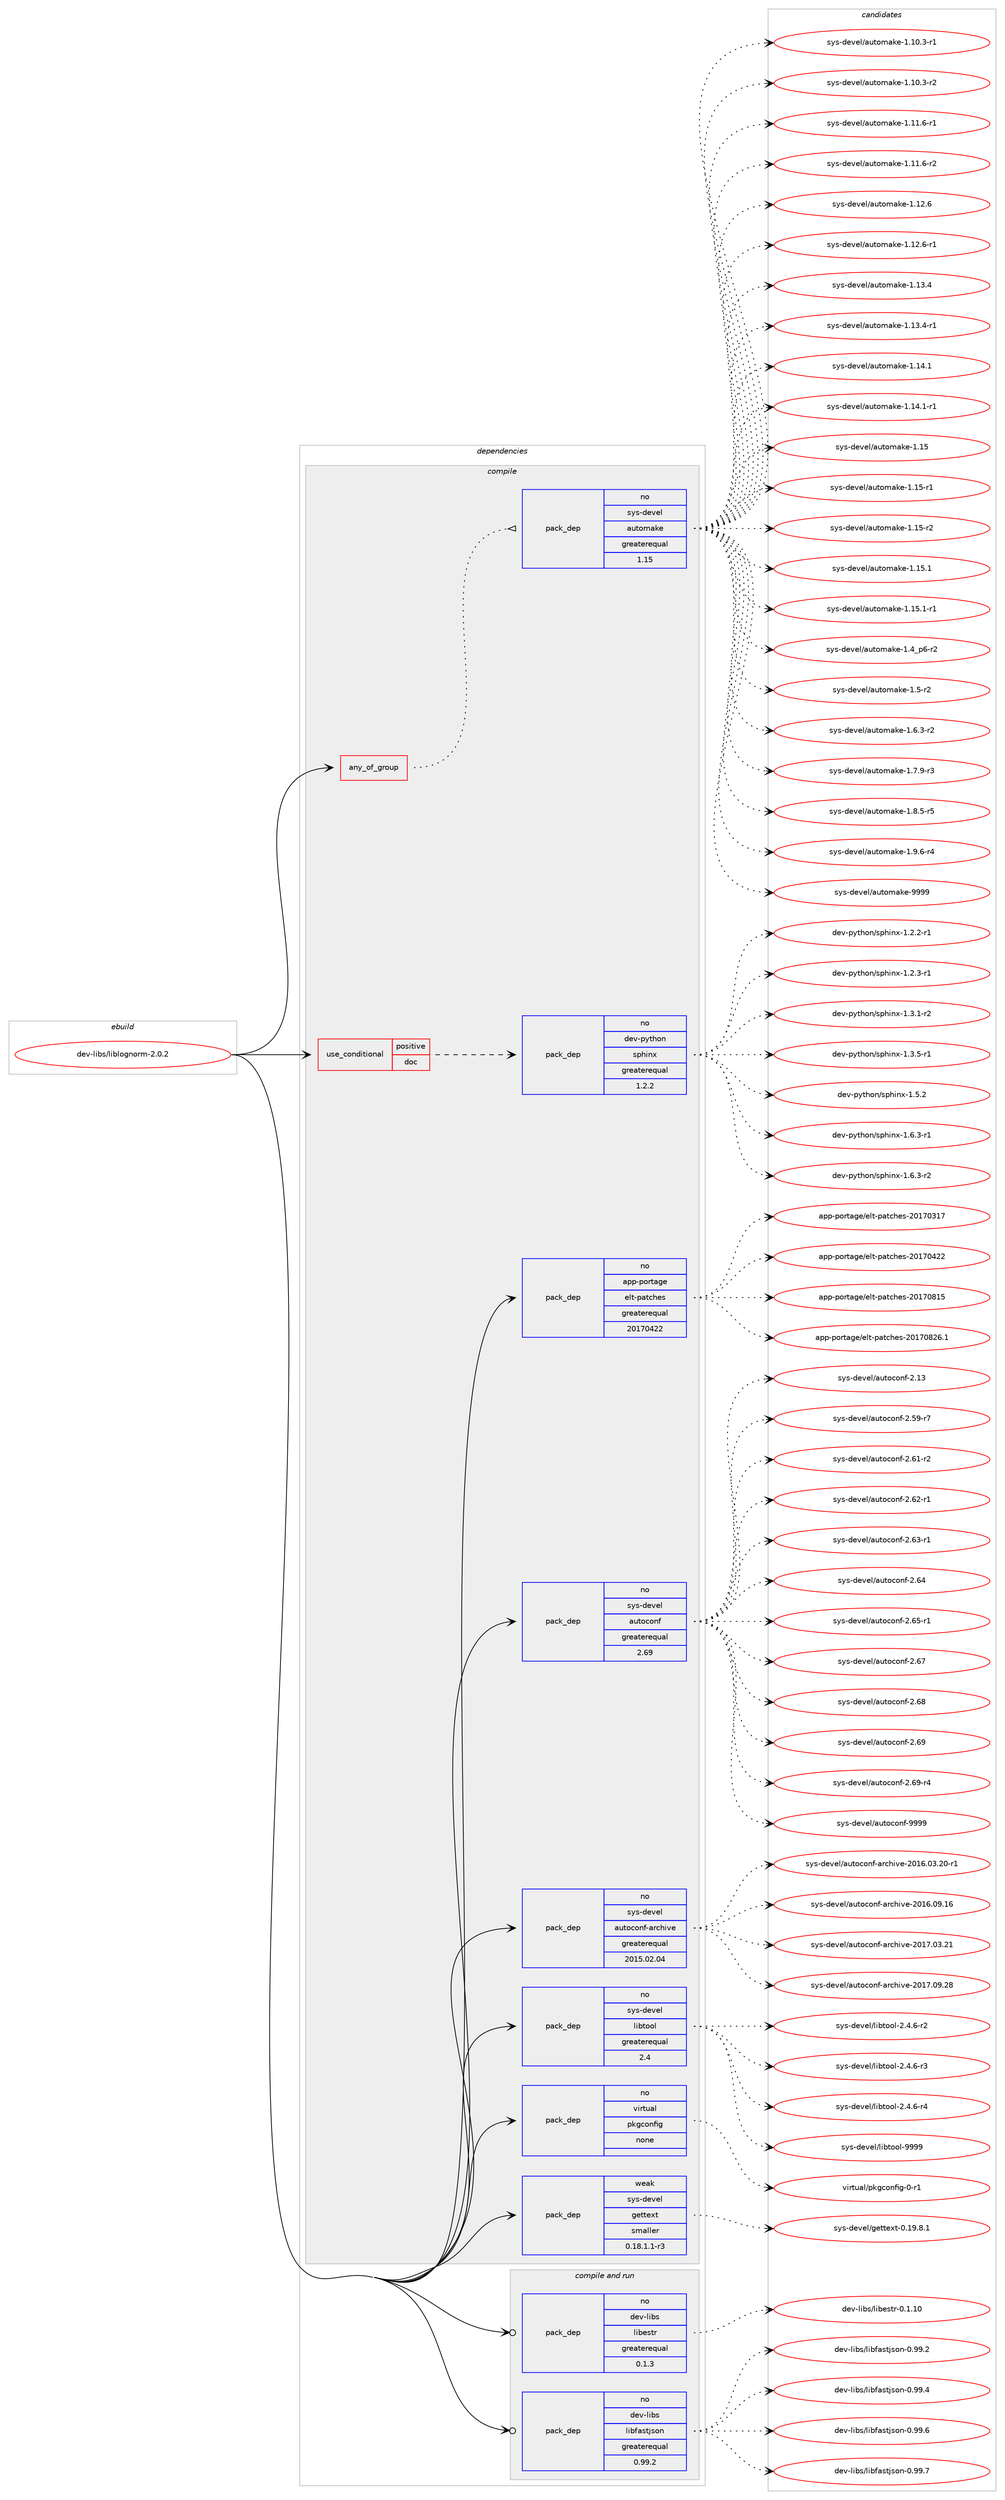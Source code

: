 digraph prolog {

# *************
# Graph options
# *************

newrank=true;
concentrate=true;
compound=true;
graph [rankdir=LR,fontname=Helvetica,fontsize=10,ranksep=1.5];#, ranksep=2.5, nodesep=0.2];
edge  [arrowhead=vee];
node  [fontname=Helvetica,fontsize=10];

# **********
# The ebuild
# **********

subgraph cluster_leftcol {
color=gray;
rank=same;
label=<<i>ebuild</i>>;
id [label="dev-libs/liblognorm-2.0.2", color=red, width=4, href="../dev-libs/liblognorm-2.0.2.svg"];
}

# ****************
# The dependencies
# ****************

subgraph cluster_midcol {
color=gray;
label=<<i>dependencies</i>>;
subgraph cluster_compile {
fillcolor="#eeeeee";
style=filled;
label=<<i>compile</i>>;
subgraph any3392 {
dependency115816 [label=<<TABLE BORDER="0" CELLBORDER="1" CELLSPACING="0" CELLPADDING="4"><TR><TD CELLPADDING="10">any_of_group</TD></TR></TABLE>>, shape=none, color=red];subgraph pack87379 {
dependency115817 [label=<<TABLE BORDER="0" CELLBORDER="1" CELLSPACING="0" CELLPADDING="4" WIDTH="220"><TR><TD ROWSPAN="6" CELLPADDING="30">pack_dep</TD></TR><TR><TD WIDTH="110">no</TD></TR><TR><TD>sys-devel</TD></TR><TR><TD>automake</TD></TR><TR><TD>greaterequal</TD></TR><TR><TD>1.15</TD></TR></TABLE>>, shape=none, color=blue];
}
dependency115816:e -> dependency115817:w [weight=20,style="dotted",arrowhead="oinv"];
}
id:e -> dependency115816:w [weight=20,style="solid",arrowhead="vee"];
subgraph cond25015 {
dependency115818 [label=<<TABLE BORDER="0" CELLBORDER="1" CELLSPACING="0" CELLPADDING="4"><TR><TD ROWSPAN="3" CELLPADDING="10">use_conditional</TD></TR><TR><TD>positive</TD></TR><TR><TD>doc</TD></TR></TABLE>>, shape=none, color=red];
subgraph pack87380 {
dependency115819 [label=<<TABLE BORDER="0" CELLBORDER="1" CELLSPACING="0" CELLPADDING="4" WIDTH="220"><TR><TD ROWSPAN="6" CELLPADDING="30">pack_dep</TD></TR><TR><TD WIDTH="110">no</TD></TR><TR><TD>dev-python</TD></TR><TR><TD>sphinx</TD></TR><TR><TD>greaterequal</TD></TR><TR><TD>1.2.2</TD></TR></TABLE>>, shape=none, color=blue];
}
dependency115818:e -> dependency115819:w [weight=20,style="dashed",arrowhead="vee"];
}
id:e -> dependency115818:w [weight=20,style="solid",arrowhead="vee"];
subgraph pack87381 {
dependency115820 [label=<<TABLE BORDER="0" CELLBORDER="1" CELLSPACING="0" CELLPADDING="4" WIDTH="220"><TR><TD ROWSPAN="6" CELLPADDING="30">pack_dep</TD></TR><TR><TD WIDTH="110">no</TD></TR><TR><TD>app-portage</TD></TR><TR><TD>elt-patches</TD></TR><TR><TD>greaterequal</TD></TR><TR><TD>20170422</TD></TR></TABLE>>, shape=none, color=blue];
}
id:e -> dependency115820:w [weight=20,style="solid",arrowhead="vee"];
subgraph pack87382 {
dependency115821 [label=<<TABLE BORDER="0" CELLBORDER="1" CELLSPACING="0" CELLPADDING="4" WIDTH="220"><TR><TD ROWSPAN="6" CELLPADDING="30">pack_dep</TD></TR><TR><TD WIDTH="110">no</TD></TR><TR><TD>sys-devel</TD></TR><TR><TD>autoconf</TD></TR><TR><TD>greaterequal</TD></TR><TR><TD>2.69</TD></TR></TABLE>>, shape=none, color=blue];
}
id:e -> dependency115821:w [weight=20,style="solid",arrowhead="vee"];
subgraph pack87383 {
dependency115822 [label=<<TABLE BORDER="0" CELLBORDER="1" CELLSPACING="0" CELLPADDING="4" WIDTH="220"><TR><TD ROWSPAN="6" CELLPADDING="30">pack_dep</TD></TR><TR><TD WIDTH="110">no</TD></TR><TR><TD>sys-devel</TD></TR><TR><TD>autoconf-archive</TD></TR><TR><TD>greaterequal</TD></TR><TR><TD>2015.02.04</TD></TR></TABLE>>, shape=none, color=blue];
}
id:e -> dependency115822:w [weight=20,style="solid",arrowhead="vee"];
subgraph pack87384 {
dependency115823 [label=<<TABLE BORDER="0" CELLBORDER="1" CELLSPACING="0" CELLPADDING="4" WIDTH="220"><TR><TD ROWSPAN="6" CELLPADDING="30">pack_dep</TD></TR><TR><TD WIDTH="110">no</TD></TR><TR><TD>sys-devel</TD></TR><TR><TD>libtool</TD></TR><TR><TD>greaterequal</TD></TR><TR><TD>2.4</TD></TR></TABLE>>, shape=none, color=blue];
}
id:e -> dependency115823:w [weight=20,style="solid",arrowhead="vee"];
subgraph pack87385 {
dependency115824 [label=<<TABLE BORDER="0" CELLBORDER="1" CELLSPACING="0" CELLPADDING="4" WIDTH="220"><TR><TD ROWSPAN="6" CELLPADDING="30">pack_dep</TD></TR><TR><TD WIDTH="110">no</TD></TR><TR><TD>virtual</TD></TR><TR><TD>pkgconfig</TD></TR><TR><TD>none</TD></TR><TR><TD></TD></TR></TABLE>>, shape=none, color=blue];
}
id:e -> dependency115824:w [weight=20,style="solid",arrowhead="vee"];
subgraph pack87386 {
dependency115825 [label=<<TABLE BORDER="0" CELLBORDER="1" CELLSPACING="0" CELLPADDING="4" WIDTH="220"><TR><TD ROWSPAN="6" CELLPADDING="30">pack_dep</TD></TR><TR><TD WIDTH="110">weak</TD></TR><TR><TD>sys-devel</TD></TR><TR><TD>gettext</TD></TR><TR><TD>smaller</TD></TR><TR><TD>0.18.1.1-r3</TD></TR></TABLE>>, shape=none, color=blue];
}
id:e -> dependency115825:w [weight=20,style="solid",arrowhead="vee"];
}
subgraph cluster_compileandrun {
fillcolor="#eeeeee";
style=filled;
label=<<i>compile and run</i>>;
subgraph pack87387 {
dependency115826 [label=<<TABLE BORDER="0" CELLBORDER="1" CELLSPACING="0" CELLPADDING="4" WIDTH="220"><TR><TD ROWSPAN="6" CELLPADDING="30">pack_dep</TD></TR><TR><TD WIDTH="110">no</TD></TR><TR><TD>dev-libs</TD></TR><TR><TD>libestr</TD></TR><TR><TD>greaterequal</TD></TR><TR><TD>0.1.3</TD></TR></TABLE>>, shape=none, color=blue];
}
id:e -> dependency115826:w [weight=20,style="solid",arrowhead="odotvee"];
subgraph pack87388 {
dependency115827 [label=<<TABLE BORDER="0" CELLBORDER="1" CELLSPACING="0" CELLPADDING="4" WIDTH="220"><TR><TD ROWSPAN="6" CELLPADDING="30">pack_dep</TD></TR><TR><TD WIDTH="110">no</TD></TR><TR><TD>dev-libs</TD></TR><TR><TD>libfastjson</TD></TR><TR><TD>greaterequal</TD></TR><TR><TD>0.99.2</TD></TR></TABLE>>, shape=none, color=blue];
}
id:e -> dependency115827:w [weight=20,style="solid",arrowhead="odotvee"];
}
subgraph cluster_run {
fillcolor="#eeeeee";
style=filled;
label=<<i>run</i>>;
}
}

# **************
# The candidates
# **************

subgraph cluster_choices {
rank=same;
color=gray;
label=<<i>candidates</i>>;

subgraph choice87379 {
color=black;
nodesep=1;
choice11512111545100101118101108479711711611110997107101454946494846514511449 [label="sys-devel/automake-1.10.3-r1", color=red, width=4,href="../sys-devel/automake-1.10.3-r1.svg"];
choice11512111545100101118101108479711711611110997107101454946494846514511450 [label="sys-devel/automake-1.10.3-r2", color=red, width=4,href="../sys-devel/automake-1.10.3-r2.svg"];
choice11512111545100101118101108479711711611110997107101454946494946544511449 [label="sys-devel/automake-1.11.6-r1", color=red, width=4,href="../sys-devel/automake-1.11.6-r1.svg"];
choice11512111545100101118101108479711711611110997107101454946494946544511450 [label="sys-devel/automake-1.11.6-r2", color=red, width=4,href="../sys-devel/automake-1.11.6-r2.svg"];
choice1151211154510010111810110847971171161111099710710145494649504654 [label="sys-devel/automake-1.12.6", color=red, width=4,href="../sys-devel/automake-1.12.6.svg"];
choice11512111545100101118101108479711711611110997107101454946495046544511449 [label="sys-devel/automake-1.12.6-r1", color=red, width=4,href="../sys-devel/automake-1.12.6-r1.svg"];
choice1151211154510010111810110847971171161111099710710145494649514652 [label="sys-devel/automake-1.13.4", color=red, width=4,href="../sys-devel/automake-1.13.4.svg"];
choice11512111545100101118101108479711711611110997107101454946495146524511449 [label="sys-devel/automake-1.13.4-r1", color=red, width=4,href="../sys-devel/automake-1.13.4-r1.svg"];
choice1151211154510010111810110847971171161111099710710145494649524649 [label="sys-devel/automake-1.14.1", color=red, width=4,href="../sys-devel/automake-1.14.1.svg"];
choice11512111545100101118101108479711711611110997107101454946495246494511449 [label="sys-devel/automake-1.14.1-r1", color=red, width=4,href="../sys-devel/automake-1.14.1-r1.svg"];
choice115121115451001011181011084797117116111109971071014549464953 [label="sys-devel/automake-1.15", color=red, width=4,href="../sys-devel/automake-1.15.svg"];
choice1151211154510010111810110847971171161111099710710145494649534511449 [label="sys-devel/automake-1.15-r1", color=red, width=4,href="../sys-devel/automake-1.15-r1.svg"];
choice1151211154510010111810110847971171161111099710710145494649534511450 [label="sys-devel/automake-1.15-r2", color=red, width=4,href="../sys-devel/automake-1.15-r2.svg"];
choice1151211154510010111810110847971171161111099710710145494649534649 [label="sys-devel/automake-1.15.1", color=red, width=4,href="../sys-devel/automake-1.15.1.svg"];
choice11512111545100101118101108479711711611110997107101454946495346494511449 [label="sys-devel/automake-1.15.1-r1", color=red, width=4,href="../sys-devel/automake-1.15.1-r1.svg"];
choice115121115451001011181011084797117116111109971071014549465295112544511450 [label="sys-devel/automake-1.4_p6-r2", color=red, width=4,href="../sys-devel/automake-1.4_p6-r2.svg"];
choice11512111545100101118101108479711711611110997107101454946534511450 [label="sys-devel/automake-1.5-r2", color=red, width=4,href="../sys-devel/automake-1.5-r2.svg"];
choice115121115451001011181011084797117116111109971071014549465446514511450 [label="sys-devel/automake-1.6.3-r2", color=red, width=4,href="../sys-devel/automake-1.6.3-r2.svg"];
choice115121115451001011181011084797117116111109971071014549465546574511451 [label="sys-devel/automake-1.7.9-r3", color=red, width=4,href="../sys-devel/automake-1.7.9-r3.svg"];
choice115121115451001011181011084797117116111109971071014549465646534511453 [label="sys-devel/automake-1.8.5-r5", color=red, width=4,href="../sys-devel/automake-1.8.5-r5.svg"];
choice115121115451001011181011084797117116111109971071014549465746544511452 [label="sys-devel/automake-1.9.6-r4", color=red, width=4,href="../sys-devel/automake-1.9.6-r4.svg"];
choice115121115451001011181011084797117116111109971071014557575757 [label="sys-devel/automake-9999", color=red, width=4,href="../sys-devel/automake-9999.svg"];
dependency115817:e -> choice11512111545100101118101108479711711611110997107101454946494846514511449:w [style=dotted,weight="100"];
dependency115817:e -> choice11512111545100101118101108479711711611110997107101454946494846514511450:w [style=dotted,weight="100"];
dependency115817:e -> choice11512111545100101118101108479711711611110997107101454946494946544511449:w [style=dotted,weight="100"];
dependency115817:e -> choice11512111545100101118101108479711711611110997107101454946494946544511450:w [style=dotted,weight="100"];
dependency115817:e -> choice1151211154510010111810110847971171161111099710710145494649504654:w [style=dotted,weight="100"];
dependency115817:e -> choice11512111545100101118101108479711711611110997107101454946495046544511449:w [style=dotted,weight="100"];
dependency115817:e -> choice1151211154510010111810110847971171161111099710710145494649514652:w [style=dotted,weight="100"];
dependency115817:e -> choice11512111545100101118101108479711711611110997107101454946495146524511449:w [style=dotted,weight="100"];
dependency115817:e -> choice1151211154510010111810110847971171161111099710710145494649524649:w [style=dotted,weight="100"];
dependency115817:e -> choice11512111545100101118101108479711711611110997107101454946495246494511449:w [style=dotted,weight="100"];
dependency115817:e -> choice115121115451001011181011084797117116111109971071014549464953:w [style=dotted,weight="100"];
dependency115817:e -> choice1151211154510010111810110847971171161111099710710145494649534511449:w [style=dotted,weight="100"];
dependency115817:e -> choice1151211154510010111810110847971171161111099710710145494649534511450:w [style=dotted,weight="100"];
dependency115817:e -> choice1151211154510010111810110847971171161111099710710145494649534649:w [style=dotted,weight="100"];
dependency115817:e -> choice11512111545100101118101108479711711611110997107101454946495346494511449:w [style=dotted,weight="100"];
dependency115817:e -> choice115121115451001011181011084797117116111109971071014549465295112544511450:w [style=dotted,weight="100"];
dependency115817:e -> choice11512111545100101118101108479711711611110997107101454946534511450:w [style=dotted,weight="100"];
dependency115817:e -> choice115121115451001011181011084797117116111109971071014549465446514511450:w [style=dotted,weight="100"];
dependency115817:e -> choice115121115451001011181011084797117116111109971071014549465546574511451:w [style=dotted,weight="100"];
dependency115817:e -> choice115121115451001011181011084797117116111109971071014549465646534511453:w [style=dotted,weight="100"];
dependency115817:e -> choice115121115451001011181011084797117116111109971071014549465746544511452:w [style=dotted,weight="100"];
dependency115817:e -> choice115121115451001011181011084797117116111109971071014557575757:w [style=dotted,weight="100"];
}
subgraph choice87380 {
color=black;
nodesep=1;
choice10010111845112121116104111110471151121041051101204549465046504511449 [label="dev-python/sphinx-1.2.2-r1", color=red, width=4,href="../dev-python/sphinx-1.2.2-r1.svg"];
choice10010111845112121116104111110471151121041051101204549465046514511449 [label="dev-python/sphinx-1.2.3-r1", color=red, width=4,href="../dev-python/sphinx-1.2.3-r1.svg"];
choice10010111845112121116104111110471151121041051101204549465146494511450 [label="dev-python/sphinx-1.3.1-r2", color=red, width=4,href="../dev-python/sphinx-1.3.1-r2.svg"];
choice10010111845112121116104111110471151121041051101204549465146534511449 [label="dev-python/sphinx-1.3.5-r1", color=red, width=4,href="../dev-python/sphinx-1.3.5-r1.svg"];
choice1001011184511212111610411111047115112104105110120454946534650 [label="dev-python/sphinx-1.5.2", color=red, width=4,href="../dev-python/sphinx-1.5.2.svg"];
choice10010111845112121116104111110471151121041051101204549465446514511449 [label="dev-python/sphinx-1.6.3-r1", color=red, width=4,href="../dev-python/sphinx-1.6.3-r1.svg"];
choice10010111845112121116104111110471151121041051101204549465446514511450 [label="dev-python/sphinx-1.6.3-r2", color=red, width=4,href="../dev-python/sphinx-1.6.3-r2.svg"];
dependency115819:e -> choice10010111845112121116104111110471151121041051101204549465046504511449:w [style=dotted,weight="100"];
dependency115819:e -> choice10010111845112121116104111110471151121041051101204549465046514511449:w [style=dotted,weight="100"];
dependency115819:e -> choice10010111845112121116104111110471151121041051101204549465146494511450:w [style=dotted,weight="100"];
dependency115819:e -> choice10010111845112121116104111110471151121041051101204549465146534511449:w [style=dotted,weight="100"];
dependency115819:e -> choice1001011184511212111610411111047115112104105110120454946534650:w [style=dotted,weight="100"];
dependency115819:e -> choice10010111845112121116104111110471151121041051101204549465446514511449:w [style=dotted,weight="100"];
dependency115819:e -> choice10010111845112121116104111110471151121041051101204549465446514511450:w [style=dotted,weight="100"];
}
subgraph choice87381 {
color=black;
nodesep=1;
choice97112112451121111141169710310147101108116451129711699104101115455048495548514955 [label="app-portage/elt-patches-20170317", color=red, width=4,href="../app-portage/elt-patches-20170317.svg"];
choice97112112451121111141169710310147101108116451129711699104101115455048495548525050 [label="app-portage/elt-patches-20170422", color=red, width=4,href="../app-portage/elt-patches-20170422.svg"];
choice97112112451121111141169710310147101108116451129711699104101115455048495548564953 [label="app-portage/elt-patches-20170815", color=red, width=4,href="../app-portage/elt-patches-20170815.svg"];
choice971121124511211111411697103101471011081164511297116991041011154550484955485650544649 [label="app-portage/elt-patches-20170826.1", color=red, width=4,href="../app-portage/elt-patches-20170826.1.svg"];
dependency115820:e -> choice97112112451121111141169710310147101108116451129711699104101115455048495548514955:w [style=dotted,weight="100"];
dependency115820:e -> choice97112112451121111141169710310147101108116451129711699104101115455048495548525050:w [style=dotted,weight="100"];
dependency115820:e -> choice97112112451121111141169710310147101108116451129711699104101115455048495548564953:w [style=dotted,weight="100"];
dependency115820:e -> choice971121124511211111411697103101471011081164511297116991041011154550484955485650544649:w [style=dotted,weight="100"];
}
subgraph choice87382 {
color=black;
nodesep=1;
choice115121115451001011181011084797117116111991111101024550464951 [label="sys-devel/autoconf-2.13", color=red, width=4,href="../sys-devel/autoconf-2.13.svg"];
choice1151211154510010111810110847971171161119911111010245504653574511455 [label="sys-devel/autoconf-2.59-r7", color=red, width=4,href="../sys-devel/autoconf-2.59-r7.svg"];
choice1151211154510010111810110847971171161119911111010245504654494511450 [label="sys-devel/autoconf-2.61-r2", color=red, width=4,href="../sys-devel/autoconf-2.61-r2.svg"];
choice1151211154510010111810110847971171161119911111010245504654504511449 [label="sys-devel/autoconf-2.62-r1", color=red, width=4,href="../sys-devel/autoconf-2.62-r1.svg"];
choice1151211154510010111810110847971171161119911111010245504654514511449 [label="sys-devel/autoconf-2.63-r1", color=red, width=4,href="../sys-devel/autoconf-2.63-r1.svg"];
choice115121115451001011181011084797117116111991111101024550465452 [label="sys-devel/autoconf-2.64", color=red, width=4,href="../sys-devel/autoconf-2.64.svg"];
choice1151211154510010111810110847971171161119911111010245504654534511449 [label="sys-devel/autoconf-2.65-r1", color=red, width=4,href="../sys-devel/autoconf-2.65-r1.svg"];
choice115121115451001011181011084797117116111991111101024550465455 [label="sys-devel/autoconf-2.67", color=red, width=4,href="../sys-devel/autoconf-2.67.svg"];
choice115121115451001011181011084797117116111991111101024550465456 [label="sys-devel/autoconf-2.68", color=red, width=4,href="../sys-devel/autoconf-2.68.svg"];
choice115121115451001011181011084797117116111991111101024550465457 [label="sys-devel/autoconf-2.69", color=red, width=4,href="../sys-devel/autoconf-2.69.svg"];
choice1151211154510010111810110847971171161119911111010245504654574511452 [label="sys-devel/autoconf-2.69-r4", color=red, width=4,href="../sys-devel/autoconf-2.69-r4.svg"];
choice115121115451001011181011084797117116111991111101024557575757 [label="sys-devel/autoconf-9999", color=red, width=4,href="../sys-devel/autoconf-9999.svg"];
dependency115821:e -> choice115121115451001011181011084797117116111991111101024550464951:w [style=dotted,weight="100"];
dependency115821:e -> choice1151211154510010111810110847971171161119911111010245504653574511455:w [style=dotted,weight="100"];
dependency115821:e -> choice1151211154510010111810110847971171161119911111010245504654494511450:w [style=dotted,weight="100"];
dependency115821:e -> choice1151211154510010111810110847971171161119911111010245504654504511449:w [style=dotted,weight="100"];
dependency115821:e -> choice1151211154510010111810110847971171161119911111010245504654514511449:w [style=dotted,weight="100"];
dependency115821:e -> choice115121115451001011181011084797117116111991111101024550465452:w [style=dotted,weight="100"];
dependency115821:e -> choice1151211154510010111810110847971171161119911111010245504654534511449:w [style=dotted,weight="100"];
dependency115821:e -> choice115121115451001011181011084797117116111991111101024550465455:w [style=dotted,weight="100"];
dependency115821:e -> choice115121115451001011181011084797117116111991111101024550465456:w [style=dotted,weight="100"];
dependency115821:e -> choice115121115451001011181011084797117116111991111101024550465457:w [style=dotted,weight="100"];
dependency115821:e -> choice1151211154510010111810110847971171161119911111010245504654574511452:w [style=dotted,weight="100"];
dependency115821:e -> choice115121115451001011181011084797117116111991111101024557575757:w [style=dotted,weight="100"];
}
subgraph choice87383 {
color=black;
nodesep=1;
choice1151211154510010111810110847971171161119911111010245971149910410511810145504849544648514650484511449 [label="sys-devel/autoconf-archive-2016.03.20-r1", color=red, width=4,href="../sys-devel/autoconf-archive-2016.03.20-r1.svg"];
choice115121115451001011181011084797117116111991111101024597114991041051181014550484954464857464954 [label="sys-devel/autoconf-archive-2016.09.16", color=red, width=4,href="../sys-devel/autoconf-archive-2016.09.16.svg"];
choice115121115451001011181011084797117116111991111101024597114991041051181014550484955464851465049 [label="sys-devel/autoconf-archive-2017.03.21", color=red, width=4,href="../sys-devel/autoconf-archive-2017.03.21.svg"];
choice115121115451001011181011084797117116111991111101024597114991041051181014550484955464857465056 [label="sys-devel/autoconf-archive-2017.09.28", color=red, width=4,href="../sys-devel/autoconf-archive-2017.09.28.svg"];
dependency115822:e -> choice1151211154510010111810110847971171161119911111010245971149910410511810145504849544648514650484511449:w [style=dotted,weight="100"];
dependency115822:e -> choice115121115451001011181011084797117116111991111101024597114991041051181014550484954464857464954:w [style=dotted,weight="100"];
dependency115822:e -> choice115121115451001011181011084797117116111991111101024597114991041051181014550484955464851465049:w [style=dotted,weight="100"];
dependency115822:e -> choice115121115451001011181011084797117116111991111101024597114991041051181014550484955464857465056:w [style=dotted,weight="100"];
}
subgraph choice87384 {
color=black;
nodesep=1;
choice1151211154510010111810110847108105981161111111084550465246544511450 [label="sys-devel/libtool-2.4.6-r2", color=red, width=4,href="../sys-devel/libtool-2.4.6-r2.svg"];
choice1151211154510010111810110847108105981161111111084550465246544511451 [label="sys-devel/libtool-2.4.6-r3", color=red, width=4,href="../sys-devel/libtool-2.4.6-r3.svg"];
choice1151211154510010111810110847108105981161111111084550465246544511452 [label="sys-devel/libtool-2.4.6-r4", color=red, width=4,href="../sys-devel/libtool-2.4.6-r4.svg"];
choice1151211154510010111810110847108105981161111111084557575757 [label="sys-devel/libtool-9999", color=red, width=4,href="../sys-devel/libtool-9999.svg"];
dependency115823:e -> choice1151211154510010111810110847108105981161111111084550465246544511450:w [style=dotted,weight="100"];
dependency115823:e -> choice1151211154510010111810110847108105981161111111084550465246544511451:w [style=dotted,weight="100"];
dependency115823:e -> choice1151211154510010111810110847108105981161111111084550465246544511452:w [style=dotted,weight="100"];
dependency115823:e -> choice1151211154510010111810110847108105981161111111084557575757:w [style=dotted,weight="100"];
}
subgraph choice87385 {
color=black;
nodesep=1;
choice11810511411611797108471121071039911111010210510345484511449 [label="virtual/pkgconfig-0-r1", color=red, width=4,href="../virtual/pkgconfig-0-r1.svg"];
dependency115824:e -> choice11810511411611797108471121071039911111010210510345484511449:w [style=dotted,weight="100"];
}
subgraph choice87386 {
color=black;
nodesep=1;
choice1151211154510010111810110847103101116116101120116454846495746564649 [label="sys-devel/gettext-0.19.8.1", color=red, width=4,href="../sys-devel/gettext-0.19.8.1.svg"];
dependency115825:e -> choice1151211154510010111810110847103101116116101120116454846495746564649:w [style=dotted,weight="100"];
}
subgraph choice87387 {
color=black;
nodesep=1;
choice1001011184510810598115471081059810111511611445484649464948 [label="dev-libs/libestr-0.1.10", color=red, width=4,href="../dev-libs/libestr-0.1.10.svg"];
dependency115826:e -> choice1001011184510810598115471081059810111511611445484649464948:w [style=dotted,weight="100"];
}
subgraph choice87388 {
color=black;
nodesep=1;
choice100101118451081059811547108105981029711511610611511111045484657574650 [label="dev-libs/libfastjson-0.99.2", color=red, width=4,href="../dev-libs/libfastjson-0.99.2.svg"];
choice100101118451081059811547108105981029711511610611511111045484657574652 [label="dev-libs/libfastjson-0.99.4", color=red, width=4,href="../dev-libs/libfastjson-0.99.4.svg"];
choice100101118451081059811547108105981029711511610611511111045484657574654 [label="dev-libs/libfastjson-0.99.6", color=red, width=4,href="../dev-libs/libfastjson-0.99.6.svg"];
choice100101118451081059811547108105981029711511610611511111045484657574655 [label="dev-libs/libfastjson-0.99.7", color=red, width=4,href="../dev-libs/libfastjson-0.99.7.svg"];
dependency115827:e -> choice100101118451081059811547108105981029711511610611511111045484657574650:w [style=dotted,weight="100"];
dependency115827:e -> choice100101118451081059811547108105981029711511610611511111045484657574652:w [style=dotted,weight="100"];
dependency115827:e -> choice100101118451081059811547108105981029711511610611511111045484657574654:w [style=dotted,weight="100"];
dependency115827:e -> choice100101118451081059811547108105981029711511610611511111045484657574655:w [style=dotted,weight="100"];
}
}

}

